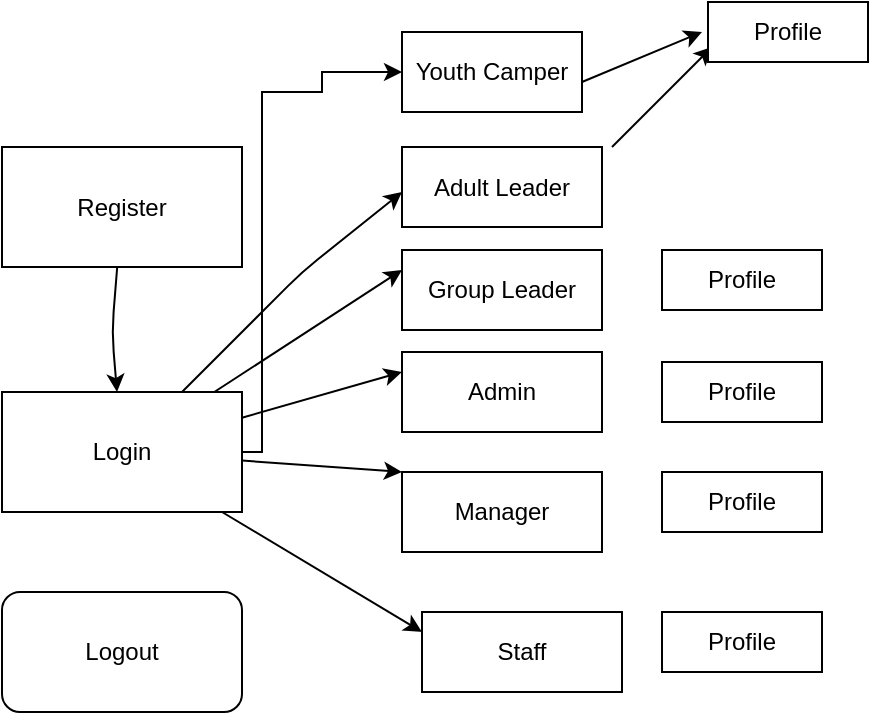 <mxfile version="12.2.4"><diagram id="Mj_SakP9uqXXCNa27t4C"><mxGraphModel dx="450" dy="466" grid="1" gridSize="10" guides="1" tooltips="1" connect="1" arrows="1" fold="1" page="1" pageScale="1" pageWidth="827" pageHeight="1169" math="0" shadow="0"><root><mxCell id="0"/><mxCell id="1" parent="0"/><mxCell id="4" value="" style="edgeStyle=orthogonalEdgeStyle;rounded=0;orthogonalLoop=1;jettySize=auto;html=1;" edge="1" parent="1" source="2" target="3"><mxGeometry relative="1" as="geometry"><Array as="points"><mxPoint x="150" y="240"/><mxPoint x="150" y="60"/><mxPoint x="180" y="60"/><mxPoint x="180" y="50"/></Array></mxGeometry></mxCell><mxCell id="2" value="Login" style="rounded=0;whiteSpace=wrap;html=1;" vertex="1" parent="1"><mxGeometry x="20" y="210" width="120" height="60" as="geometry"/></mxCell><mxCell id="3" value="Youth Camper" style="rounded=0;whiteSpace=wrap;html=1;" vertex="1" parent="1"><mxGeometry x="220" y="30" width="90" height="40" as="geometry"/></mxCell><mxCell id="7" value="" style="endArrow=classic;html=1;" edge="1" parent="1" source="2"><mxGeometry width="50" height="50" relative="1" as="geometry"><mxPoint x="20" y="250" as="sourcePoint"/><mxPoint x="220" y="200" as="targetPoint"/></mxGeometry></mxCell><mxCell id="8" value="" style="endArrow=classic;html=1;" edge="1" parent="1" source="2"><mxGeometry width="50" height="50" relative="1" as="geometry"><mxPoint x="70" y="260" as="sourcePoint"/><mxPoint x="220" y="110" as="targetPoint"/><Array as="points"><mxPoint x="170" y="150"/></Array></mxGeometry></mxCell><mxCell id="9" value="" style="endArrow=classic;html=1;" edge="1" parent="1" source="2"><mxGeometry width="50" height="50" relative="1" as="geometry"><mxPoint x="142.5" y="100" as="sourcePoint"/><mxPoint x="230" y="330" as="targetPoint"/><Array as="points"/></mxGeometry></mxCell><mxCell id="10" value="" style="endArrow=classic;html=1;" edge="1" parent="1" source="2"><mxGeometry width="50" height="50" relative="1" as="geometry"><mxPoint x="152.5" y="110" as="sourcePoint"/><mxPoint x="220" y="250" as="targetPoint"/></mxGeometry></mxCell><mxCell id="11" value="" style="endArrow=classic;html=1;entryX=0;entryY=0.25;entryDx=0;entryDy=0;" edge="1" parent="1" source="2" target="13"><mxGeometry width="50" height="50" relative="1" as="geometry"><mxPoint x="150" y="90" as="sourcePoint"/><mxPoint x="210" y="150" as="targetPoint"/><Array as="points"/></mxGeometry></mxCell><mxCell id="12" value="Adult Leader" style="rounded=0;whiteSpace=wrap;html=1;" vertex="1" parent="1"><mxGeometry x="220" y="87.5" width="100" height="40" as="geometry"/></mxCell><mxCell id="13" value="Group Leader" style="rounded=0;whiteSpace=wrap;html=1;" vertex="1" parent="1"><mxGeometry x="220" y="139" width="100" height="40" as="geometry"/></mxCell><mxCell id="14" value="Admin" style="rounded=0;whiteSpace=wrap;html=1;" vertex="1" parent="1"><mxGeometry x="220" y="190" width="100" height="40" as="geometry"/></mxCell><mxCell id="15" value="Manager" style="rounded=0;whiteSpace=wrap;html=1;" vertex="1" parent="1"><mxGeometry x="220" y="250" width="100" height="40" as="geometry"/></mxCell><mxCell id="16" value="Staff" style="rounded=0;whiteSpace=wrap;html=1;" vertex="1" parent="1"><mxGeometry x="230" y="320" width="100" height="40" as="geometry"/></mxCell><mxCell id="17" value="Logout" style="rounded=1;whiteSpace=wrap;html=1;" vertex="1" parent="1"><mxGeometry x="20" y="310" width="120" height="60" as="geometry"/></mxCell><mxCell id="19" value="Register" style="rounded=0;whiteSpace=wrap;html=1;" vertex="1" parent="1"><mxGeometry x="20" y="87.5" width="120" height="60" as="geometry"/></mxCell><mxCell id="21" value="" style="endArrow=classic;html=1;" edge="1" parent="1" source="19" target="2"><mxGeometry width="50" height="50" relative="1" as="geometry"><mxPoint x="20" y="440" as="sourcePoint"/><mxPoint x="70" y="390" as="targetPoint"/><Array as="points"><mxPoint x="75" y="180"/></Array></mxGeometry></mxCell><mxCell id="22" value="" style="endArrow=classic;html=1;" edge="1" parent="1"><mxGeometry width="50" height="50" relative="1" as="geometry"><mxPoint x="310" y="55" as="sourcePoint"/><mxPoint x="370" y="30" as="targetPoint"/></mxGeometry></mxCell><mxCell id="23" value="" style="endArrow=classic;html=1;" edge="1" parent="1"><mxGeometry width="50" height="50" relative="1" as="geometry"><mxPoint x="325" y="87.5" as="sourcePoint"/><mxPoint x="375" y="37.5" as="targetPoint"/></mxGeometry></mxCell><mxCell id="24" value="Profile" style="rounded=0;whiteSpace=wrap;html=1;" vertex="1" parent="1"><mxGeometry x="373" y="15" width="80" height="30" as="geometry"/></mxCell><mxCell id="25" value="Profile" style="rounded=0;whiteSpace=wrap;html=1;" vertex="1" parent="1"><mxGeometry x="350" y="139" width="80" height="30" as="geometry"/></mxCell><mxCell id="26" value="Profile" style="rounded=0;whiteSpace=wrap;html=1;" vertex="1" parent="1"><mxGeometry x="350" y="195" width="80" height="30" as="geometry"/></mxCell><mxCell id="27" value="Profile" style="rounded=0;whiteSpace=wrap;html=1;" vertex="1" parent="1"><mxGeometry x="350" y="250" width="80" height="30" as="geometry"/></mxCell><mxCell id="28" value="Profile" style="rounded=0;whiteSpace=wrap;html=1;" vertex="1" parent="1"><mxGeometry x="350" y="320" width="80" height="30" as="geometry"/></mxCell></root></mxGraphModel></diagram></mxfile>